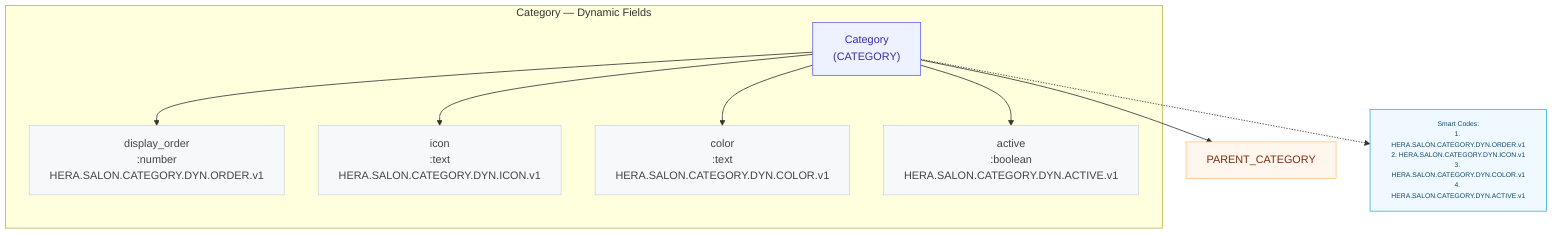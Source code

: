 %% Auto-generated by scripts/generate-mermaid-diagrams.ts
%% Preset: CATEGORY
graph TD
  %% Layout tuning
  linkStyle default stroke-width:1.2px

  %% Entity root node
  CATEGORY["Category\n(CATEGORY)"]:::entityClass
  classDef entityClass fill:#eef2ff,stroke:#6366f1,color:#3730a3,stroke-width:1.2px;

  subgraph "Category — Dynamic Fields"
    classDef fld fill:#f6f8fa,stroke:#c9d1d9,stroke-width:1px,color:#444;
    CATEGORY --> CATEGORY__display_order["display_order\n:number\nHERA.SALON.CATEGORY.DYN.ORDER.v1"]
    CATEGORY --> CATEGORY__icon["icon\n:text\nHERA.SALON.CATEGORY.DYN.ICON.v1"]
    CATEGORY --> CATEGORY__color["color\n:text\nHERA.SALON.CATEGORY.DYN.COLOR.v1"]
    CATEGORY --> CATEGORY__active["active\n:boolean\nHERA.SALON.CATEGORY.DYN.ACTIVE.v1"]
    class CATEGORY__display_order fld;
    class CATEGORY__icon fld;
    class CATEGORY__color fld;
    class CATEGORY__active fld;
  end

  CATEGORY --> PARENT["PARENT_CATEGORY"]
  classDef relTarget fill:#fff7ed,stroke:#fdba74,color:#7c2d12,stroke-width:1px;
  class PARENT relTarget;

    CATEGORY_CODES["Smart Codes:<br/>1. HERA.SALON.CATEGORY.DYN.ORDER.v1<br/>2. HERA.SALON.CATEGORY.DYN.ICON.v1<br/>3. HERA.SALON.CATEGORY.DYN.COLOR.v1<br/>4. HERA.SALON.CATEGORY.DYN.ACTIVE.v1"]
  CATEGORY -.-> CATEGORY_CODES
  class CATEGORY_CODES smartCodeClass;
  classDef smartCodeClass fill:#f0f9ff,stroke:#0ea5e9,color:#0c4a6e,stroke-width:1px,font-size:10px;